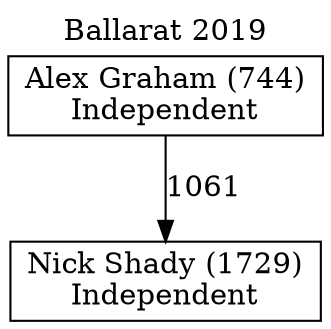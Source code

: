 // House preference flow
digraph "Nick Shady (1729)_Ballarat_2019" {
	graph [label="Ballarat 2019" labelloc=t mclimit=10]
	node [shape=box]
	"Nick Shady (1729)" [label="Nick Shady (1729)
Independent"]
	"Alex Graham (744)" [label="Alex Graham (744)
Independent"]
	"Alex Graham (744)" -> "Nick Shady (1729)" [label=1061]
}
